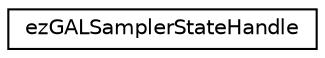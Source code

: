 digraph "Graphical Class Hierarchy"
{
 // LATEX_PDF_SIZE
  edge [fontname="Helvetica",fontsize="10",labelfontname="Helvetica",labelfontsize="10"];
  node [fontname="Helvetica",fontsize="10",shape=record];
  rankdir="LR";
  Node0 [label="ezGALSamplerStateHandle",height=0.2,width=0.4,color="black", fillcolor="white", style="filled",URL="$d7/db8/classez_g_a_l_sampler_state_handle.htm",tooltip=" "];
}
